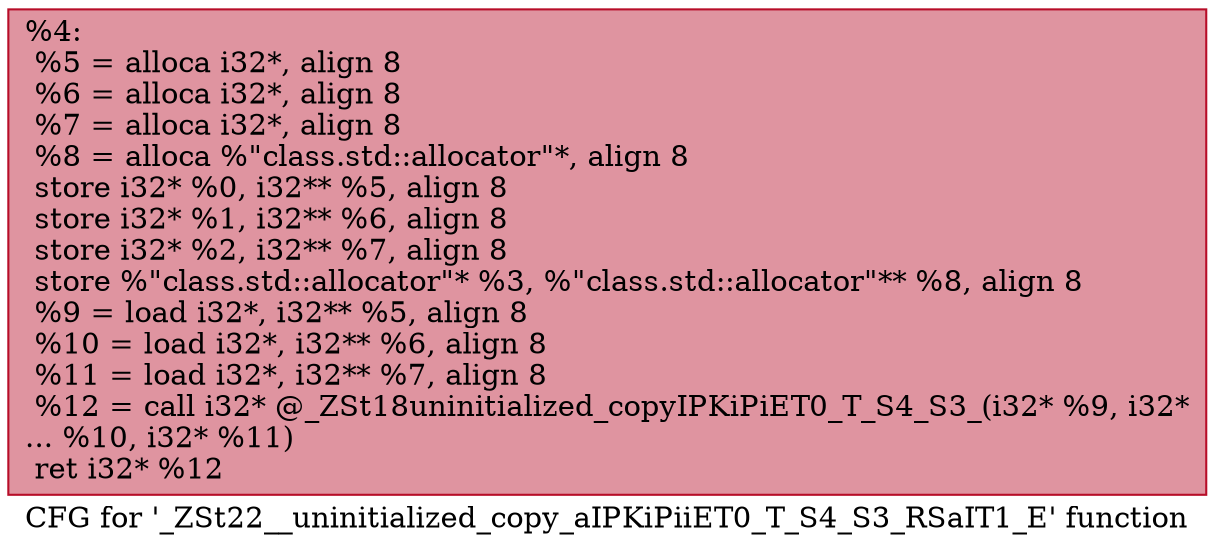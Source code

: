 digraph "CFG for '_ZSt22__uninitialized_copy_aIPKiPiiET0_T_S4_S3_RSaIT1_E' function" {
	label="CFG for '_ZSt22__uninitialized_copy_aIPKiPiiET0_T_S4_S3_RSaIT1_E' function";

	Node0x558411990560 [shape=record,color="#b70d28ff", style=filled, fillcolor="#b70d2870",label="{%4:\l  %5 = alloca i32*, align 8\l  %6 = alloca i32*, align 8\l  %7 = alloca i32*, align 8\l  %8 = alloca %\"class.std::allocator\"*, align 8\l  store i32* %0, i32** %5, align 8\l  store i32* %1, i32** %6, align 8\l  store i32* %2, i32** %7, align 8\l  store %\"class.std::allocator\"* %3, %\"class.std::allocator\"** %8, align 8\l  %9 = load i32*, i32** %5, align 8\l  %10 = load i32*, i32** %6, align 8\l  %11 = load i32*, i32** %7, align 8\l  %12 = call i32* @_ZSt18uninitialized_copyIPKiPiET0_T_S4_S3_(i32* %9, i32*\l... %10, i32* %11)\l  ret i32* %12\l}"];
}
